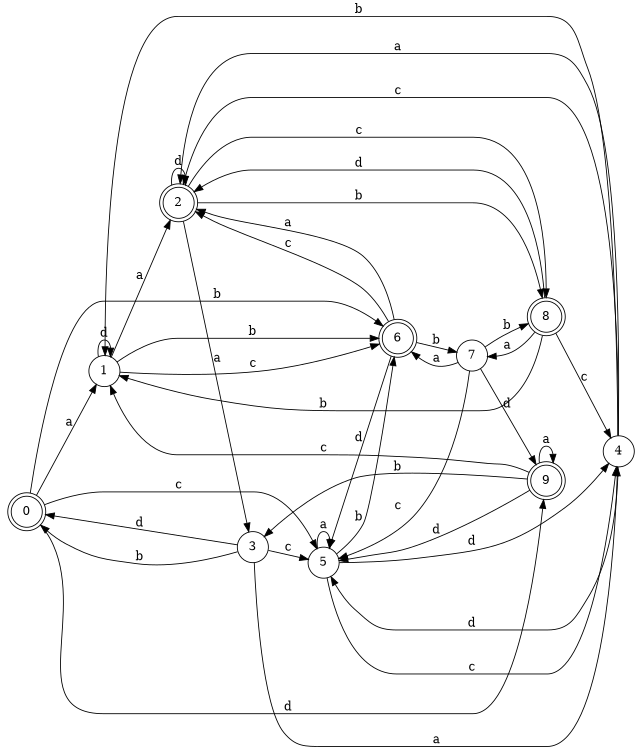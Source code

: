 digraph n8_1 {
__start0 [label="" shape="none"];

rankdir=LR;
size="8,5";

s0 [style="rounded,filled", color="black", fillcolor="white" shape="doublecircle", label="0"];
s1 [style="filled", color="black", fillcolor="white" shape="circle", label="1"];
s2 [style="rounded,filled", color="black", fillcolor="white" shape="doublecircle", label="2"];
s3 [style="filled", color="black", fillcolor="white" shape="circle", label="3"];
s4 [style="filled", color="black", fillcolor="white" shape="circle", label="4"];
s5 [style="filled", color="black", fillcolor="white" shape="circle", label="5"];
s6 [style="rounded,filled", color="black", fillcolor="white" shape="doublecircle", label="6"];
s7 [style="filled", color="black", fillcolor="white" shape="circle", label="7"];
s8 [style="rounded,filled", color="black", fillcolor="white" shape="doublecircle", label="8"];
s9 [style="rounded,filled", color="black", fillcolor="white" shape="doublecircle", label="9"];
s0 -> s1 [label="a"];
s0 -> s6 [label="b"];
s0 -> s5 [label="c"];
s0 -> s9 [label="d"];
s1 -> s2 [label="a"];
s1 -> s6 [label="b"];
s1 -> s6 [label="c"];
s1 -> s1 [label="d"];
s2 -> s3 [label="a"];
s2 -> s8 [label="b"];
s2 -> s8 [label="c"];
s2 -> s2 [label="d"];
s3 -> s4 [label="a"];
s3 -> s0 [label="b"];
s3 -> s5 [label="c"];
s3 -> s0 [label="d"];
s4 -> s2 [label="a"];
s4 -> s1 [label="b"];
s4 -> s2 [label="c"];
s4 -> s5 [label="d"];
s5 -> s5 [label="a"];
s5 -> s6 [label="b"];
s5 -> s4 [label="c"];
s5 -> s4 [label="d"];
s6 -> s2 [label="a"];
s6 -> s7 [label="b"];
s6 -> s2 [label="c"];
s6 -> s5 [label="d"];
s7 -> s6 [label="a"];
s7 -> s8 [label="b"];
s7 -> s5 [label="c"];
s7 -> s9 [label="d"];
s8 -> s7 [label="a"];
s8 -> s1 [label="b"];
s8 -> s4 [label="c"];
s8 -> s2 [label="d"];
s9 -> s9 [label="a"];
s9 -> s3 [label="b"];
s9 -> s1 [label="c"];
s9 -> s5 [label="d"];

}